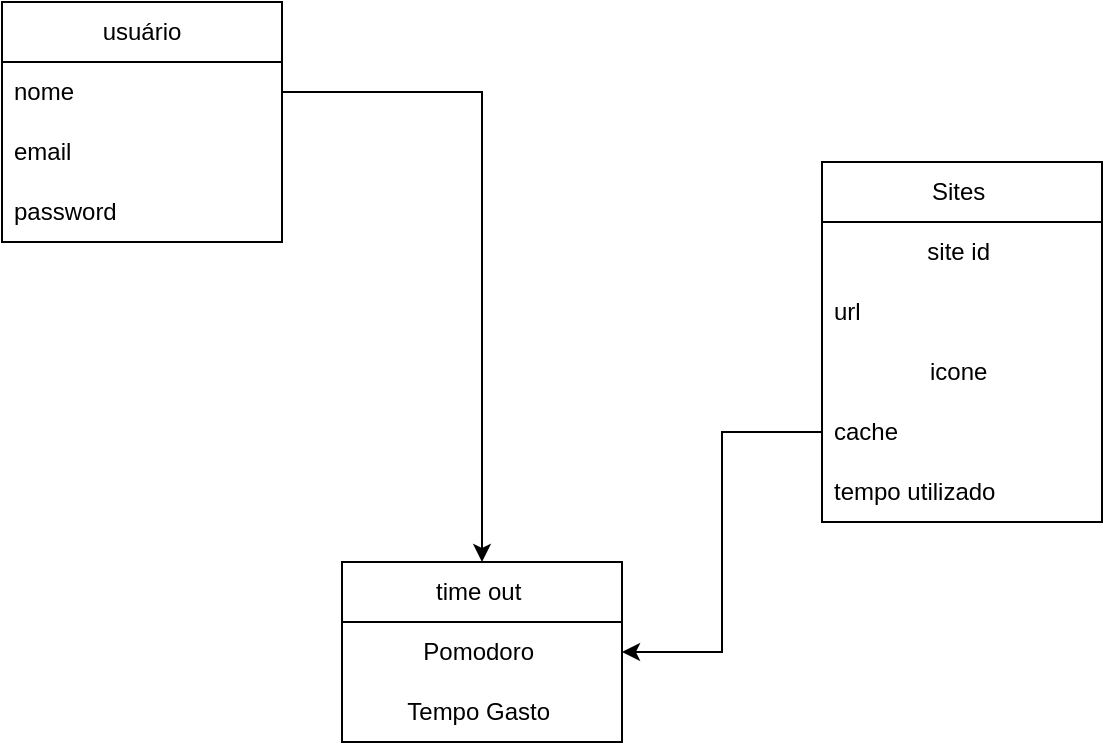 <mxfile version="24.5.4" type="github">
  <diagram id="C5RBs43oDa-KdzZeNtuy" name="Page-1">
    <mxGraphModel dx="1290" dy="577" grid="1" gridSize="10" guides="1" tooltips="1" connect="1" arrows="1" fold="1" page="1" pageScale="1" pageWidth="827" pageHeight="1169" math="0" shadow="0">
      <root>
        <mxCell id="WIyWlLk6GJQsqaUBKTNV-0" />
        <mxCell id="WIyWlLk6GJQsqaUBKTNV-1" parent="WIyWlLk6GJQsqaUBKTNV-0" />
        <mxCell id="e_vusXkebV215hPVvCCv-2" value="usuário" style="swimlane;fontStyle=0;childLayout=stackLayout;horizontal=1;startSize=30;horizontalStack=0;resizeParent=1;resizeParentMax=0;resizeLast=0;collapsible=1;marginBottom=0;whiteSpace=wrap;html=1;" vertex="1" parent="WIyWlLk6GJQsqaUBKTNV-1">
          <mxGeometry x="130" y="100" width="140" height="120" as="geometry" />
        </mxCell>
        <mxCell id="e_vusXkebV215hPVvCCv-3" value="nome&amp;nbsp; &amp;nbsp;" style="text;strokeColor=none;fillColor=none;align=left;verticalAlign=middle;spacingLeft=4;spacingRight=4;overflow=hidden;points=[[0,0.5],[1,0.5]];portConstraint=eastwest;rotatable=0;whiteSpace=wrap;html=1;" vertex="1" parent="e_vusXkebV215hPVvCCv-2">
          <mxGeometry y="30" width="140" height="30" as="geometry" />
        </mxCell>
        <mxCell id="e_vusXkebV215hPVvCCv-4" value="email" style="text;strokeColor=none;fillColor=none;align=left;verticalAlign=middle;spacingLeft=4;spacingRight=4;overflow=hidden;points=[[0,0.5],[1,0.5]];portConstraint=eastwest;rotatable=0;whiteSpace=wrap;html=1;" vertex="1" parent="e_vusXkebV215hPVvCCv-2">
          <mxGeometry y="60" width="140" height="30" as="geometry" />
        </mxCell>
        <mxCell id="e_vusXkebV215hPVvCCv-5" value="password" style="text;strokeColor=none;fillColor=none;align=left;verticalAlign=middle;spacingLeft=4;spacingRight=4;overflow=hidden;points=[[0,0.5],[1,0.5]];portConstraint=eastwest;rotatable=0;whiteSpace=wrap;html=1;" vertex="1" parent="e_vusXkebV215hPVvCCv-2">
          <mxGeometry y="90" width="140" height="30" as="geometry" />
        </mxCell>
        <mxCell id="e_vusXkebV215hPVvCCv-6" value="Sites&amp;nbsp;" style="swimlane;fontStyle=0;childLayout=stackLayout;horizontal=1;startSize=30;horizontalStack=0;resizeParent=1;resizeParentMax=0;resizeLast=0;collapsible=1;marginBottom=0;whiteSpace=wrap;html=1;" vertex="1" parent="WIyWlLk6GJQsqaUBKTNV-1">
          <mxGeometry x="540" y="180" width="140" height="180" as="geometry" />
        </mxCell>
        <mxCell id="e_vusXkebV215hPVvCCv-28" value="site id&amp;nbsp;" style="text;html=1;align=center;verticalAlign=middle;whiteSpace=wrap;rounded=0;" vertex="1" parent="e_vusXkebV215hPVvCCv-6">
          <mxGeometry y="30" width="140" height="30" as="geometry" />
        </mxCell>
        <mxCell id="e_vusXkebV215hPVvCCv-7" value="url" style="text;strokeColor=none;fillColor=none;align=left;verticalAlign=middle;spacingLeft=4;spacingRight=4;overflow=hidden;points=[[0,0.5],[1,0.5]];portConstraint=eastwest;rotatable=0;whiteSpace=wrap;html=1;" vertex="1" parent="e_vusXkebV215hPVvCCv-6">
          <mxGeometry y="60" width="140" height="30" as="geometry" />
        </mxCell>
        <mxCell id="e_vusXkebV215hPVvCCv-25" value="icone&amp;nbsp;" style="text;html=1;align=center;verticalAlign=middle;whiteSpace=wrap;rounded=0;" vertex="1" parent="e_vusXkebV215hPVvCCv-6">
          <mxGeometry y="90" width="140" height="30" as="geometry" />
        </mxCell>
        <mxCell id="e_vusXkebV215hPVvCCv-8" value="cache&amp;nbsp;" style="text;strokeColor=none;fillColor=none;align=left;verticalAlign=middle;spacingLeft=4;spacingRight=4;overflow=hidden;points=[[0,0.5],[1,0.5]];portConstraint=eastwest;rotatable=0;whiteSpace=wrap;html=1;" vertex="1" parent="e_vusXkebV215hPVvCCv-6">
          <mxGeometry y="120" width="140" height="30" as="geometry" />
        </mxCell>
        <mxCell id="e_vusXkebV215hPVvCCv-9" value="tempo utilizado&amp;nbsp;" style="text;strokeColor=none;fillColor=none;align=left;verticalAlign=middle;spacingLeft=4;spacingRight=4;overflow=hidden;points=[[0,0.5],[1,0.5]];portConstraint=eastwest;rotatable=0;whiteSpace=wrap;html=1;" vertex="1" parent="e_vusXkebV215hPVvCCv-6">
          <mxGeometry y="150" width="140" height="30" as="geometry" />
        </mxCell>
        <mxCell id="e_vusXkebV215hPVvCCv-11" value="time out&amp;nbsp;" style="swimlane;fontStyle=0;childLayout=stackLayout;horizontal=1;startSize=30;horizontalStack=0;resizeParent=1;resizeParentMax=0;resizeLast=0;collapsible=1;marginBottom=0;whiteSpace=wrap;html=1;" vertex="1" parent="WIyWlLk6GJQsqaUBKTNV-1">
          <mxGeometry x="300" y="380" width="140" height="90" as="geometry" />
        </mxCell>
        <mxCell id="e_vusXkebV215hPVvCCv-26" value="Pomodoro&amp;nbsp;" style="text;html=1;align=center;verticalAlign=middle;whiteSpace=wrap;rounded=0;" vertex="1" parent="e_vusXkebV215hPVvCCv-11">
          <mxGeometry y="30" width="140" height="30" as="geometry" />
        </mxCell>
        <mxCell id="e_vusXkebV215hPVvCCv-22" value="Tempo Gasto&amp;nbsp;" style="text;html=1;align=center;verticalAlign=middle;whiteSpace=wrap;rounded=0;" vertex="1" parent="e_vusXkebV215hPVvCCv-11">
          <mxGeometry y="60" width="140" height="30" as="geometry" />
        </mxCell>
        <mxCell id="e_vusXkebV215hPVvCCv-16" style="edgeStyle=orthogonalEdgeStyle;rounded=0;orthogonalLoop=1;jettySize=auto;html=1;entryX=0.5;entryY=0;entryDx=0;entryDy=0;" edge="1" parent="WIyWlLk6GJQsqaUBKTNV-1" source="e_vusXkebV215hPVvCCv-3" target="e_vusXkebV215hPVvCCv-11">
          <mxGeometry relative="1" as="geometry" />
        </mxCell>
        <mxCell id="e_vusXkebV215hPVvCCv-27" style="edgeStyle=orthogonalEdgeStyle;rounded=0;orthogonalLoop=1;jettySize=auto;html=1;entryX=1;entryY=0.5;entryDx=0;entryDy=0;" edge="1" parent="WIyWlLk6GJQsqaUBKTNV-1" source="e_vusXkebV215hPVvCCv-8" target="e_vusXkebV215hPVvCCv-26">
          <mxGeometry relative="1" as="geometry" />
        </mxCell>
      </root>
    </mxGraphModel>
  </diagram>
</mxfile>
